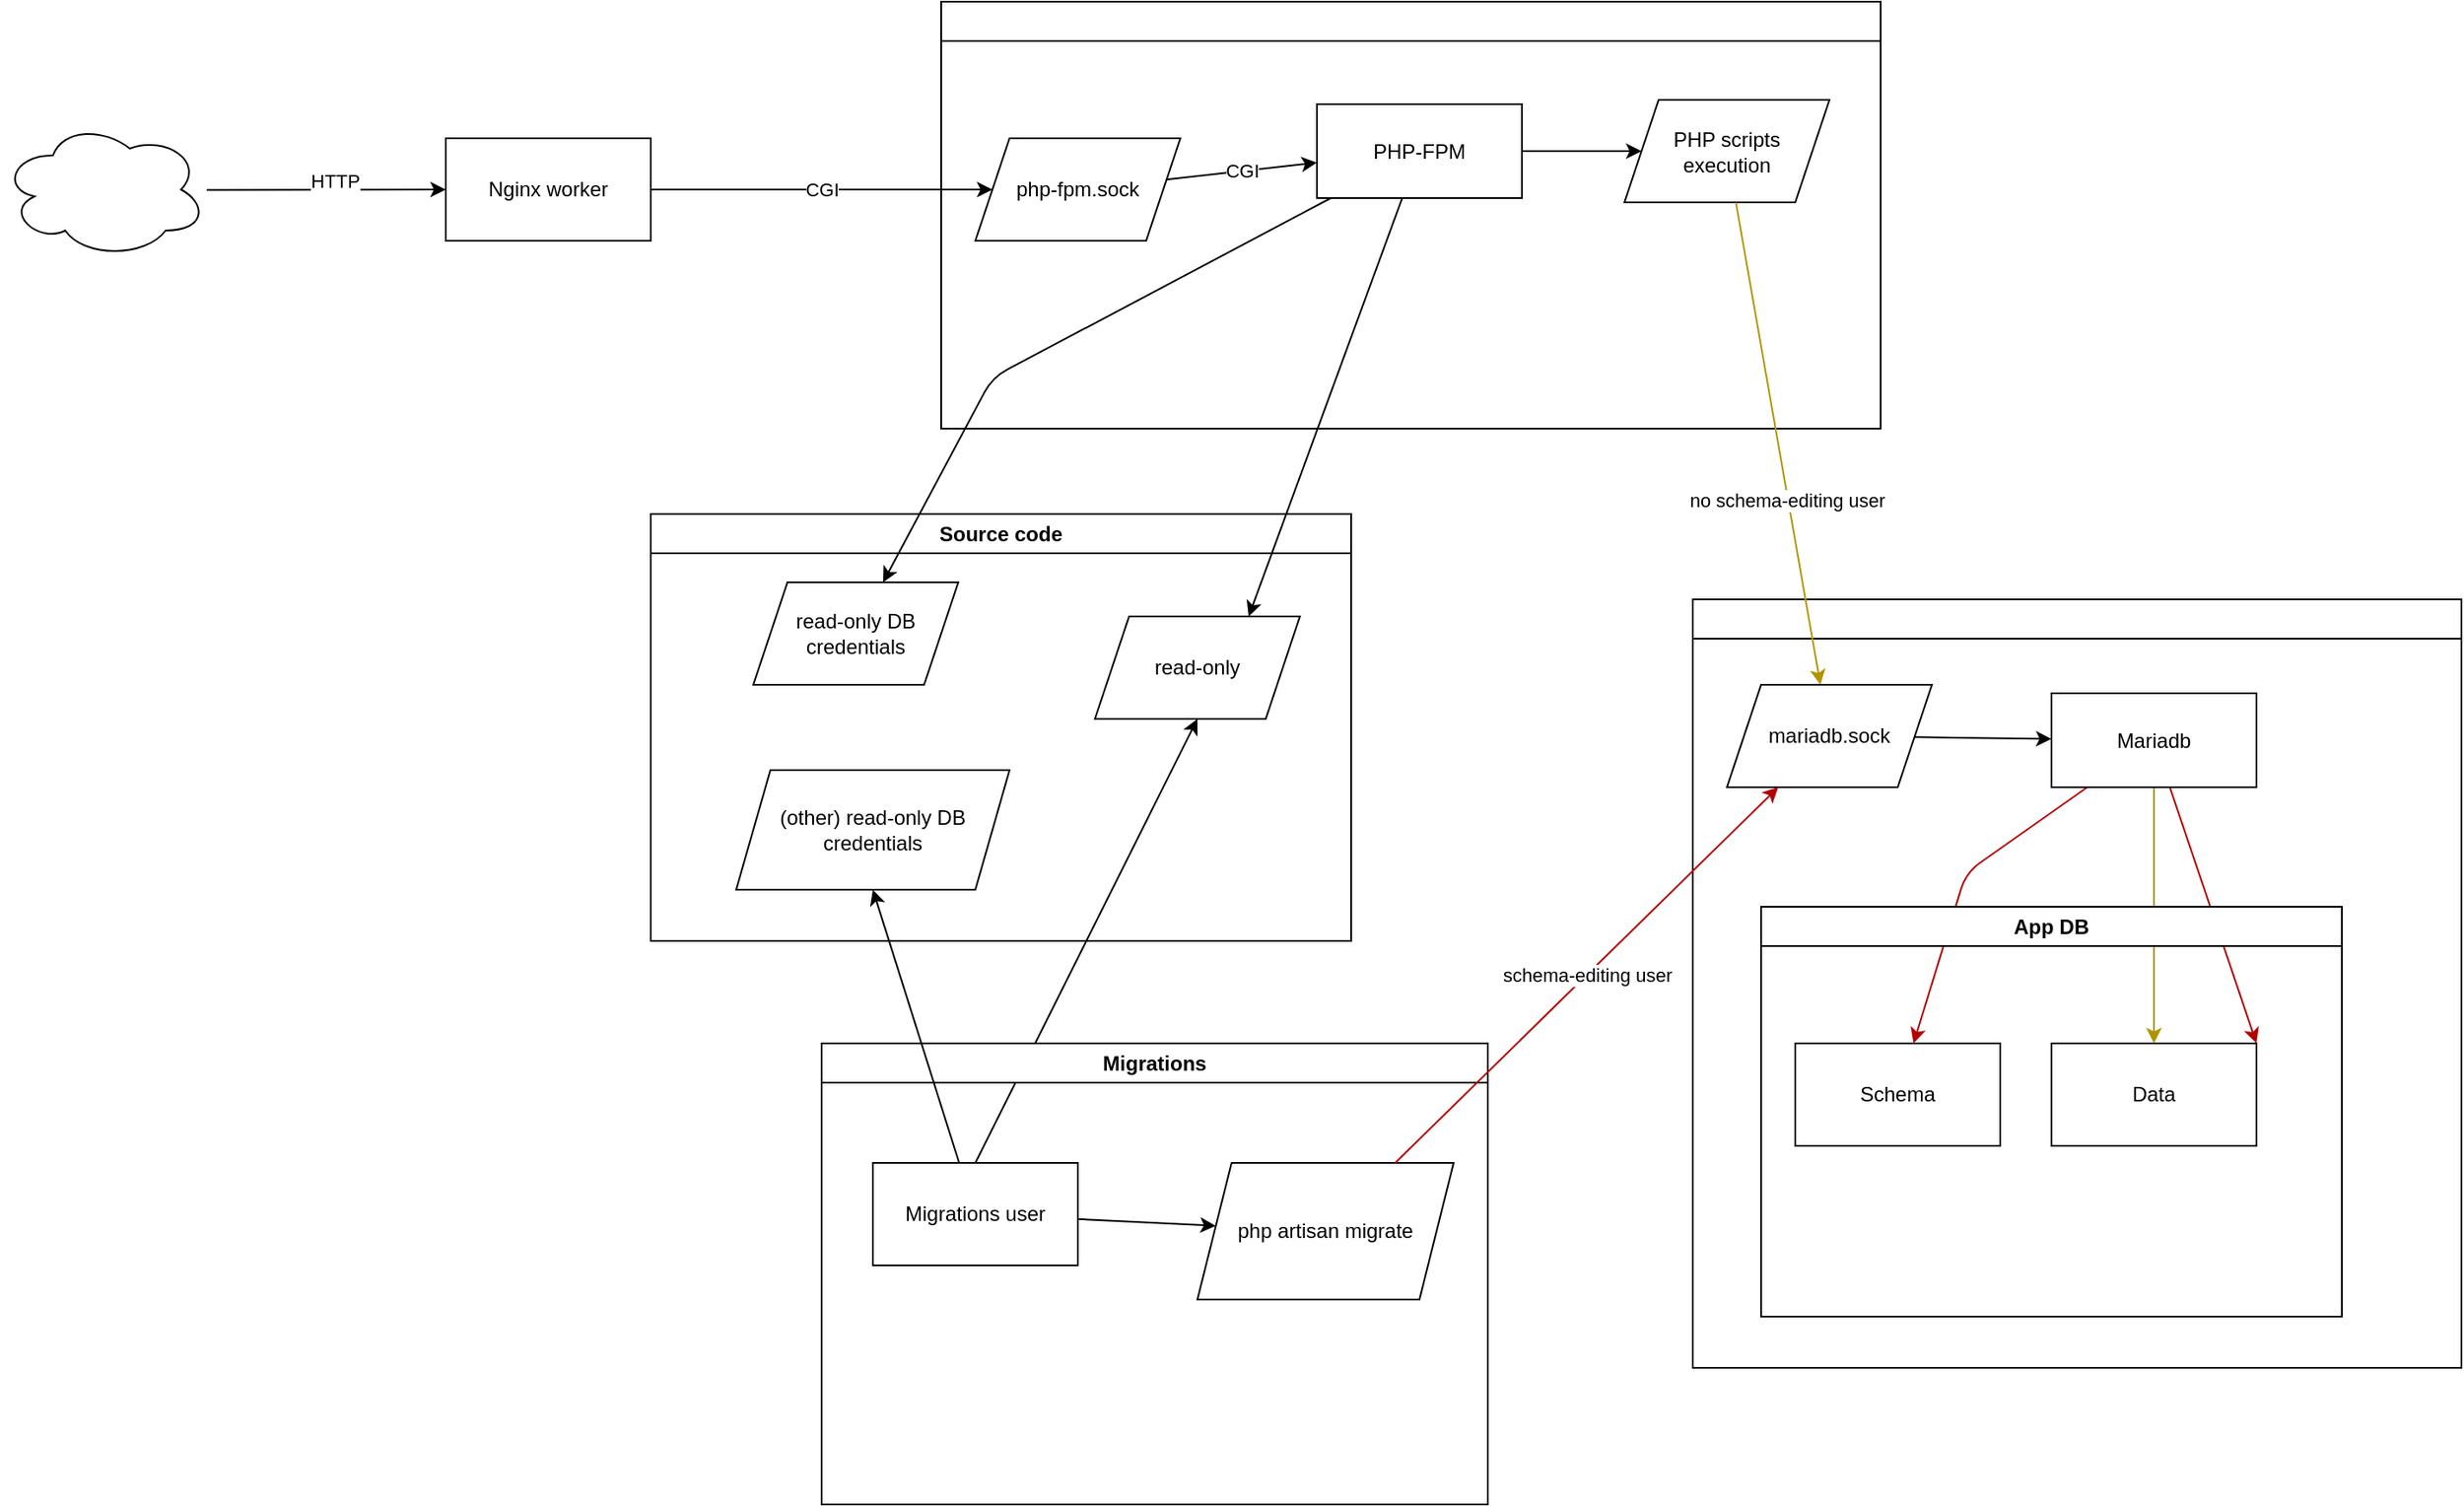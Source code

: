 <mxfile>
    <diagram id="zBHrRu-lEcFC4NLe-d5Q" name="Page-1">
        <mxGraphModel dx="967" dy="544" grid="1" gridSize="10" guides="1" tooltips="1" connect="1" arrows="1" fold="1" page="0" pageScale="1" pageWidth="827" pageHeight="1169" math="0" shadow="0">
            <root>
                <mxCell id="0"/>
                <mxCell id="1" parent="0"/>
                <mxCell id="44" value="CGI" style="edgeStyle=none;html=1;" edge="1" parent="1" source="32" target="43">
                    <mxGeometry relative="1" as="geometry"/>
                </mxCell>
                <mxCell id="32" value="Nginx worker" style="rounded=0;whiteSpace=wrap;html=1;" vertex="1" parent="1">
                    <mxGeometry x="260" y="160" width="120" height="60" as="geometry"/>
                </mxCell>
                <mxCell id="34" style="edgeStyle=none;html=1;" edge="1" parent="1" source="33" target="32">
                    <mxGeometry relative="1" as="geometry"/>
                </mxCell>
                <mxCell id="35" value="HTTP" style="edgeLabel;html=1;align=center;verticalAlign=middle;resizable=0;points=[];" vertex="1" connectable="0" parent="34">
                    <mxGeometry x="0.163" y="5" relative="1" as="geometry">
                        <mxPoint x="-7" as="offset"/>
                    </mxGeometry>
                </mxCell>
                <mxCell id="33" value="" style="ellipse;shape=cloud;whiteSpace=wrap;html=1;" vertex="1" parent="1">
                    <mxGeometry y="150" width="120" height="80" as="geometry"/>
                </mxCell>
                <mxCell id="40" value="" style="swimlane;whiteSpace=wrap;html=1;" vertex="1" parent="1">
                    <mxGeometry x="550" y="80" width="550" height="250" as="geometry"/>
                </mxCell>
                <mxCell id="51" value="CGI" style="edgeStyle=none;html=1;" edge="1" parent="40" source="43" target="50">
                    <mxGeometry relative="1" as="geometry"/>
                </mxCell>
                <mxCell id="43" value="php-fpm.sock" style="shape=parallelogram;perimeter=parallelogramPerimeter;whiteSpace=wrap;html=1;fixedSize=1;" vertex="1" parent="40">
                    <mxGeometry x="20" y="80" width="120" height="60" as="geometry"/>
                </mxCell>
                <mxCell id="54" style="edgeStyle=none;html=1;" edge="1" parent="40" source="50" target="53">
                    <mxGeometry relative="1" as="geometry"/>
                </mxCell>
                <mxCell id="50" value="PHP-FPM" style="rounded=0;whiteSpace=wrap;html=1;" vertex="1" parent="40">
                    <mxGeometry x="220" y="60" width="120" height="55" as="geometry"/>
                </mxCell>
                <mxCell id="53" value="PHP scripts &lt;br&gt;execution" style="shape=parallelogram;perimeter=parallelogramPerimeter;whiteSpace=wrap;html=1;fixedSize=1;" vertex="1" parent="40">
                    <mxGeometry x="400" y="57.5" width="120" height="60" as="geometry"/>
                </mxCell>
                <mxCell id="46" value="Source code" style="swimlane;whiteSpace=wrap;html=1;" vertex="1" parent="1">
                    <mxGeometry x="380" y="380" width="410" height="250" as="geometry"/>
                </mxCell>
                <mxCell id="49" value="read-only" style="shape=parallelogram;perimeter=parallelogramPerimeter;whiteSpace=wrap;html=1;fixedSize=1;" vertex="1" parent="46">
                    <mxGeometry x="260" y="60" width="120" height="60" as="geometry"/>
                </mxCell>
                <mxCell id="59" value="read-only DB credentials" style="shape=parallelogram;perimeter=parallelogramPerimeter;whiteSpace=wrap;html=1;fixedSize=1;" vertex="1" parent="46">
                    <mxGeometry x="60" y="40" width="120" height="60" as="geometry"/>
                </mxCell>
                <mxCell id="78" value="(other) read-only DB credentials" style="shape=parallelogram;perimeter=parallelogramPerimeter;whiteSpace=wrap;html=1;fixedSize=1;" vertex="1" parent="46">
                    <mxGeometry x="50" y="150" width="160" height="70" as="geometry"/>
                </mxCell>
                <mxCell id="52" style="edgeStyle=none;html=1;entryX=0.75;entryY=0;entryDx=0;entryDy=0;" edge="1" parent="1" source="50" target="49">
                    <mxGeometry relative="1" as="geometry"/>
                </mxCell>
                <mxCell id="55" value="" style="swimlane;whiteSpace=wrap;html=1;" vertex="1" parent="1">
                    <mxGeometry x="990" y="430" width="450" height="450" as="geometry"/>
                </mxCell>
                <mxCell id="65" style="edgeStyle=none;html=1;" edge="1" parent="55" source="57" target="64">
                    <mxGeometry relative="1" as="geometry"/>
                </mxCell>
                <mxCell id="57" value="mariadb.sock" style="shape=parallelogram;perimeter=parallelogramPerimeter;whiteSpace=wrap;html=1;fixedSize=1;" vertex="1" parent="55">
                    <mxGeometry x="20" y="50" width="120" height="60" as="geometry"/>
                </mxCell>
                <mxCell id="74" style="edgeStyle=none;html=1;entryX=0.5;entryY=0;entryDx=0;entryDy=0;fillColor=#e3c800;strokeColor=#B09500;" edge="1" parent="55" source="64" target="73">
                    <mxGeometry relative="1" as="geometry"/>
                </mxCell>
                <mxCell id="85" style="edgeStyle=none;html=1;fillColor=#e51400;strokeColor=#B20000;" edge="1" parent="55" source="64" target="72">
                    <mxGeometry relative="1" as="geometry">
                        <Array as="points">
                            <mxPoint x="160" y="160"/>
                        </Array>
                    </mxGeometry>
                </mxCell>
                <mxCell id="86" style="edgeStyle=none;html=1;entryX=1;entryY=0;entryDx=0;entryDy=0;fillColor=#e51400;strokeColor=#B20000;" edge="1" parent="55" source="64" target="73">
                    <mxGeometry relative="1" as="geometry"/>
                </mxCell>
                <mxCell id="64" value="Mariadb" style="rounded=0;whiteSpace=wrap;html=1;" vertex="1" parent="55">
                    <mxGeometry x="210" y="55" width="120" height="55" as="geometry"/>
                </mxCell>
                <mxCell id="71" value="App DB" style="swimlane;whiteSpace=wrap;html=1;" vertex="1" parent="55">
                    <mxGeometry x="40" y="180" width="340" height="240" as="geometry"/>
                </mxCell>
                <mxCell id="72" value="Schema" style="rounded=0;whiteSpace=wrap;html=1;" vertex="1" parent="71">
                    <mxGeometry x="20" y="80" width="120" height="60" as="geometry"/>
                </mxCell>
                <mxCell id="73" value="Data" style="rounded=0;whiteSpace=wrap;html=1;" vertex="1" parent="71">
                    <mxGeometry x="170" y="80" width="120" height="60" as="geometry"/>
                </mxCell>
                <mxCell id="63" style="edgeStyle=none;html=1;fillColor=#e3c800;strokeColor=#B09500;" edge="1" parent="1" source="53" target="57">
                    <mxGeometry relative="1" as="geometry"/>
                </mxCell>
                <mxCell id="69" value="no schema-editing user" style="edgeLabel;html=1;align=center;verticalAlign=middle;resizable=0;points=[];" vertex="1" connectable="0" parent="63">
                    <mxGeometry x="0.233" y="-1" relative="1" as="geometry">
                        <mxPoint as="offset"/>
                    </mxGeometry>
                </mxCell>
                <mxCell id="76" style="edgeStyle=none;html=1;entryX=0.5;entryY=1;entryDx=0;entryDy=0;exitX=0.5;exitY=0;exitDx=0;exitDy=0;" edge="1" parent="1" source="77" target="49">
                    <mxGeometry relative="1" as="geometry"/>
                </mxCell>
                <mxCell id="75" value="Migrations" style="swimlane;whiteSpace=wrap;html=1;" vertex="1" parent="1">
                    <mxGeometry x="480" y="690" width="390" height="270" as="geometry"/>
                </mxCell>
                <mxCell id="83" style="edgeStyle=none;html=1;" edge="1" parent="75" source="77" target="81">
                    <mxGeometry relative="1" as="geometry"/>
                </mxCell>
                <mxCell id="77" value="Migrations user" style="rounded=0;whiteSpace=wrap;html=1;" vertex="1" parent="75">
                    <mxGeometry x="30" y="70" width="120" height="60" as="geometry"/>
                </mxCell>
                <mxCell id="81" value="php artisan migrate" style="shape=parallelogram;perimeter=parallelogramPerimeter;whiteSpace=wrap;html=1;fixedSize=1;" vertex="1" parent="75">
                    <mxGeometry x="220" y="70" width="150" height="80" as="geometry"/>
                </mxCell>
                <mxCell id="84" value="schema-editing user" style="edgeStyle=none;html=1;entryX=0.25;entryY=1;entryDx=0;entryDy=0;fillColor=#e51400;strokeColor=#B20000;" edge="1" parent="1" source="81" target="57">
                    <mxGeometry relative="1" as="geometry"/>
                </mxCell>
                <mxCell id="88" style="edgeStyle=none;html=1;entryX=0.5;entryY=1;entryDx=0;entryDy=0;" edge="1" parent="1" source="77" target="78">
                    <mxGeometry relative="1" as="geometry"/>
                </mxCell>
                <mxCell id="89" style="edgeStyle=none;html=1;" edge="1" parent="1" source="50" target="59">
                    <mxGeometry relative="1" as="geometry">
                        <Array as="points">
                            <mxPoint x="580" y="300"/>
                        </Array>
                    </mxGeometry>
                </mxCell>
            </root>
        </mxGraphModel>
    </diagram>
</mxfile>